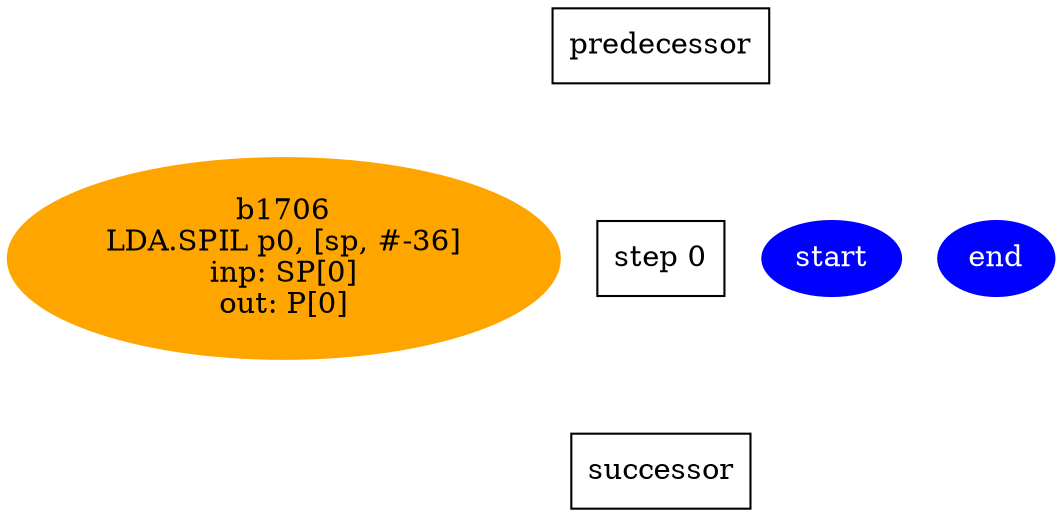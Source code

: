 digraph N {
 b1706[color=orange,fontcolor=black,style=filled,label="b1706\nLDA.SPIL p0, [sp, #-36]\ninp: SP[0]\nout: P[0]"];  {rank=same; S0;  b1706;}
 start [color=blue,fontcolor=white,style=filled,label="start"];  {rank=same; S0;  start;}
 end [color=blue,fontcolor=white,style=filled,label="end"];  {rank=same; S0;  end;}
  Sm1 [label="predecessor",shape=box];
  S0 [label="step 0",shape=box];
  Sm1 -> S0[style=invis,weight=9000];
  S1 [label="successor",shape=box];
  S0 -> S1[style=invis,weight=9000];
}
